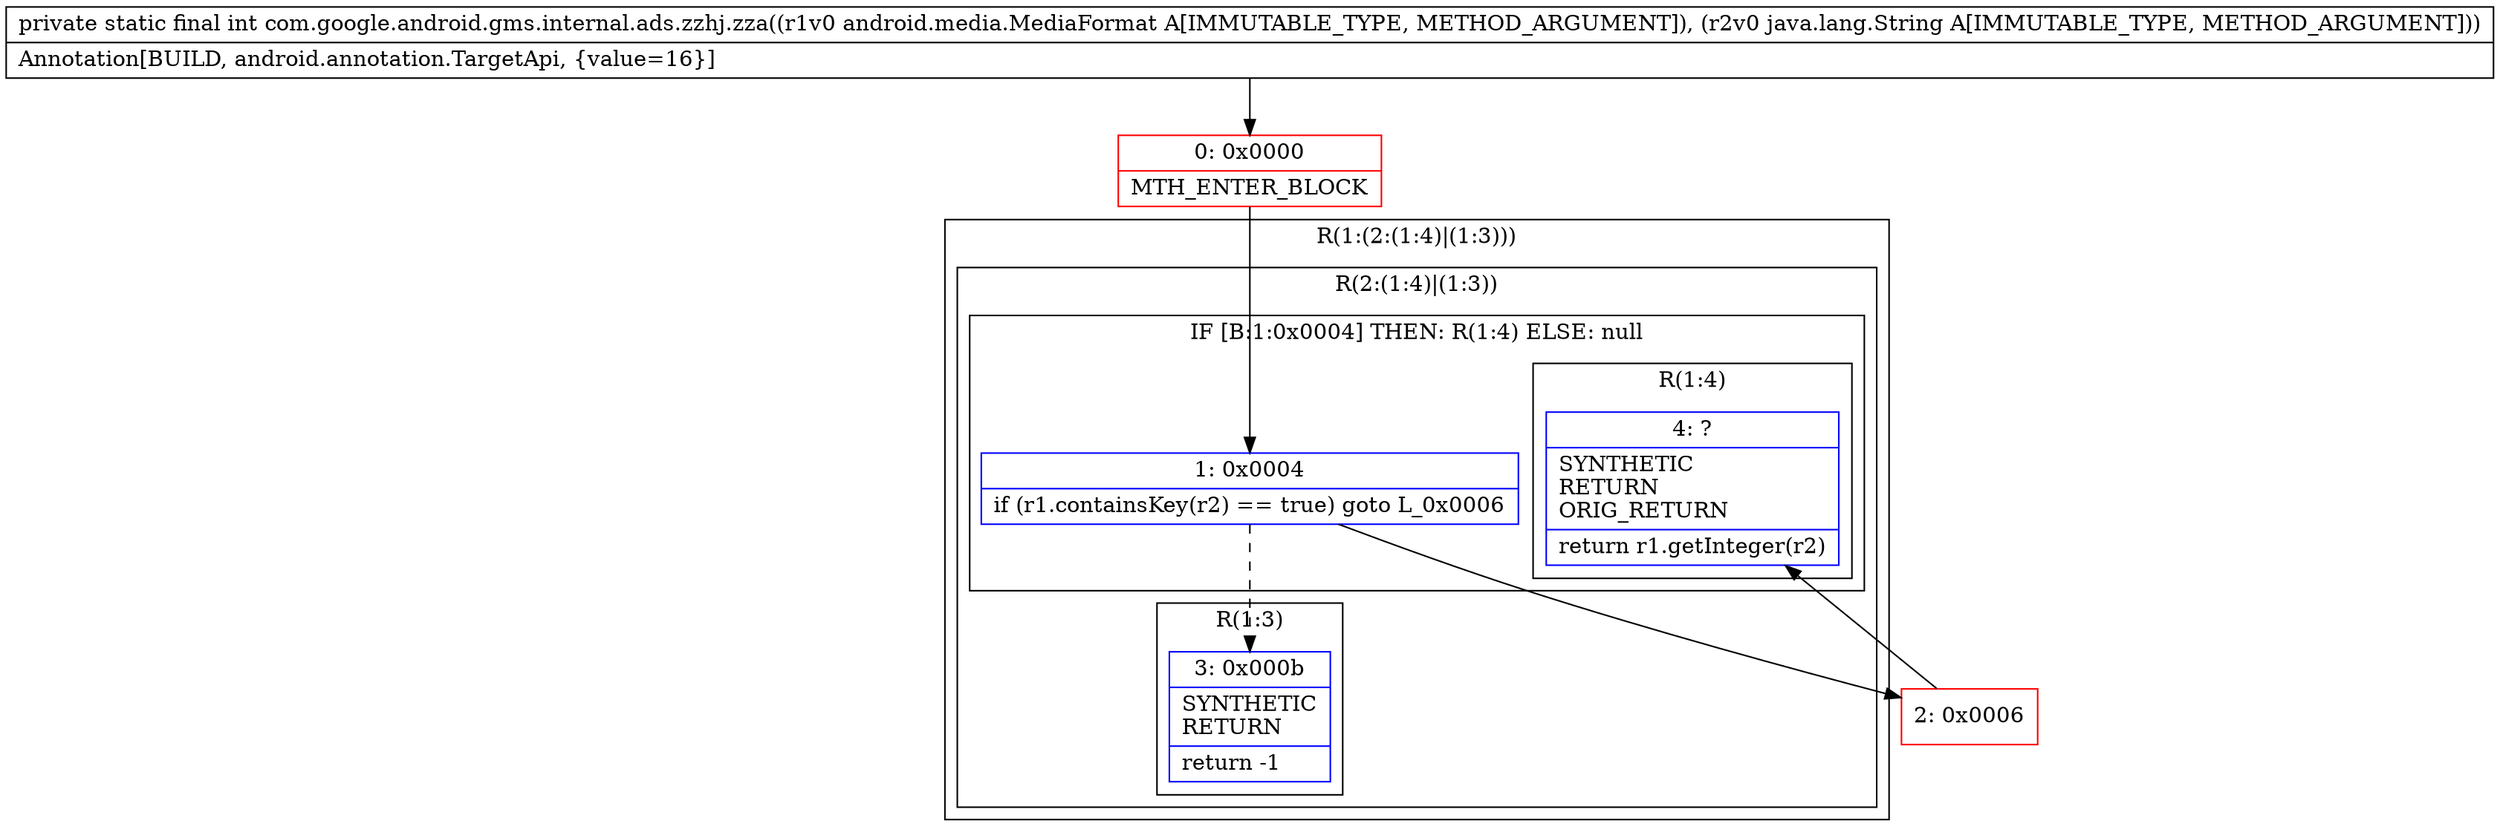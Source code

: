 digraph "CFG forcom.google.android.gms.internal.ads.zzhj.zza(Landroid\/media\/MediaFormat;Ljava\/lang\/String;)I" {
subgraph cluster_Region_158692160 {
label = "R(1:(2:(1:4)|(1:3)))";
node [shape=record,color=blue];
subgraph cluster_Region_969566337 {
label = "R(2:(1:4)|(1:3))";
node [shape=record,color=blue];
subgraph cluster_IfRegion_405090412 {
label = "IF [B:1:0x0004] THEN: R(1:4) ELSE: null";
node [shape=record,color=blue];
Node_1 [shape=record,label="{1\:\ 0x0004|if (r1.containsKey(r2) == true) goto L_0x0006\l}"];
subgraph cluster_Region_776890565 {
label = "R(1:4)";
node [shape=record,color=blue];
Node_4 [shape=record,label="{4\:\ ?|SYNTHETIC\lRETURN\lORIG_RETURN\l|return r1.getInteger(r2)\l}"];
}
}
subgraph cluster_Region_201580863 {
label = "R(1:3)";
node [shape=record,color=blue];
Node_3 [shape=record,label="{3\:\ 0x000b|SYNTHETIC\lRETURN\l|return \-1\l}"];
}
}
}
Node_0 [shape=record,color=red,label="{0\:\ 0x0000|MTH_ENTER_BLOCK\l}"];
Node_2 [shape=record,color=red,label="{2\:\ 0x0006}"];
MethodNode[shape=record,label="{private static final int com.google.android.gms.internal.ads.zzhj.zza((r1v0 android.media.MediaFormat A[IMMUTABLE_TYPE, METHOD_ARGUMENT]), (r2v0 java.lang.String A[IMMUTABLE_TYPE, METHOD_ARGUMENT]))  | Annotation[BUILD, android.annotation.TargetApi, \{value=16\}]\l}"];
MethodNode -> Node_0;
Node_1 -> Node_2;
Node_1 -> Node_3[style=dashed];
Node_0 -> Node_1;
Node_2 -> Node_4;
}

